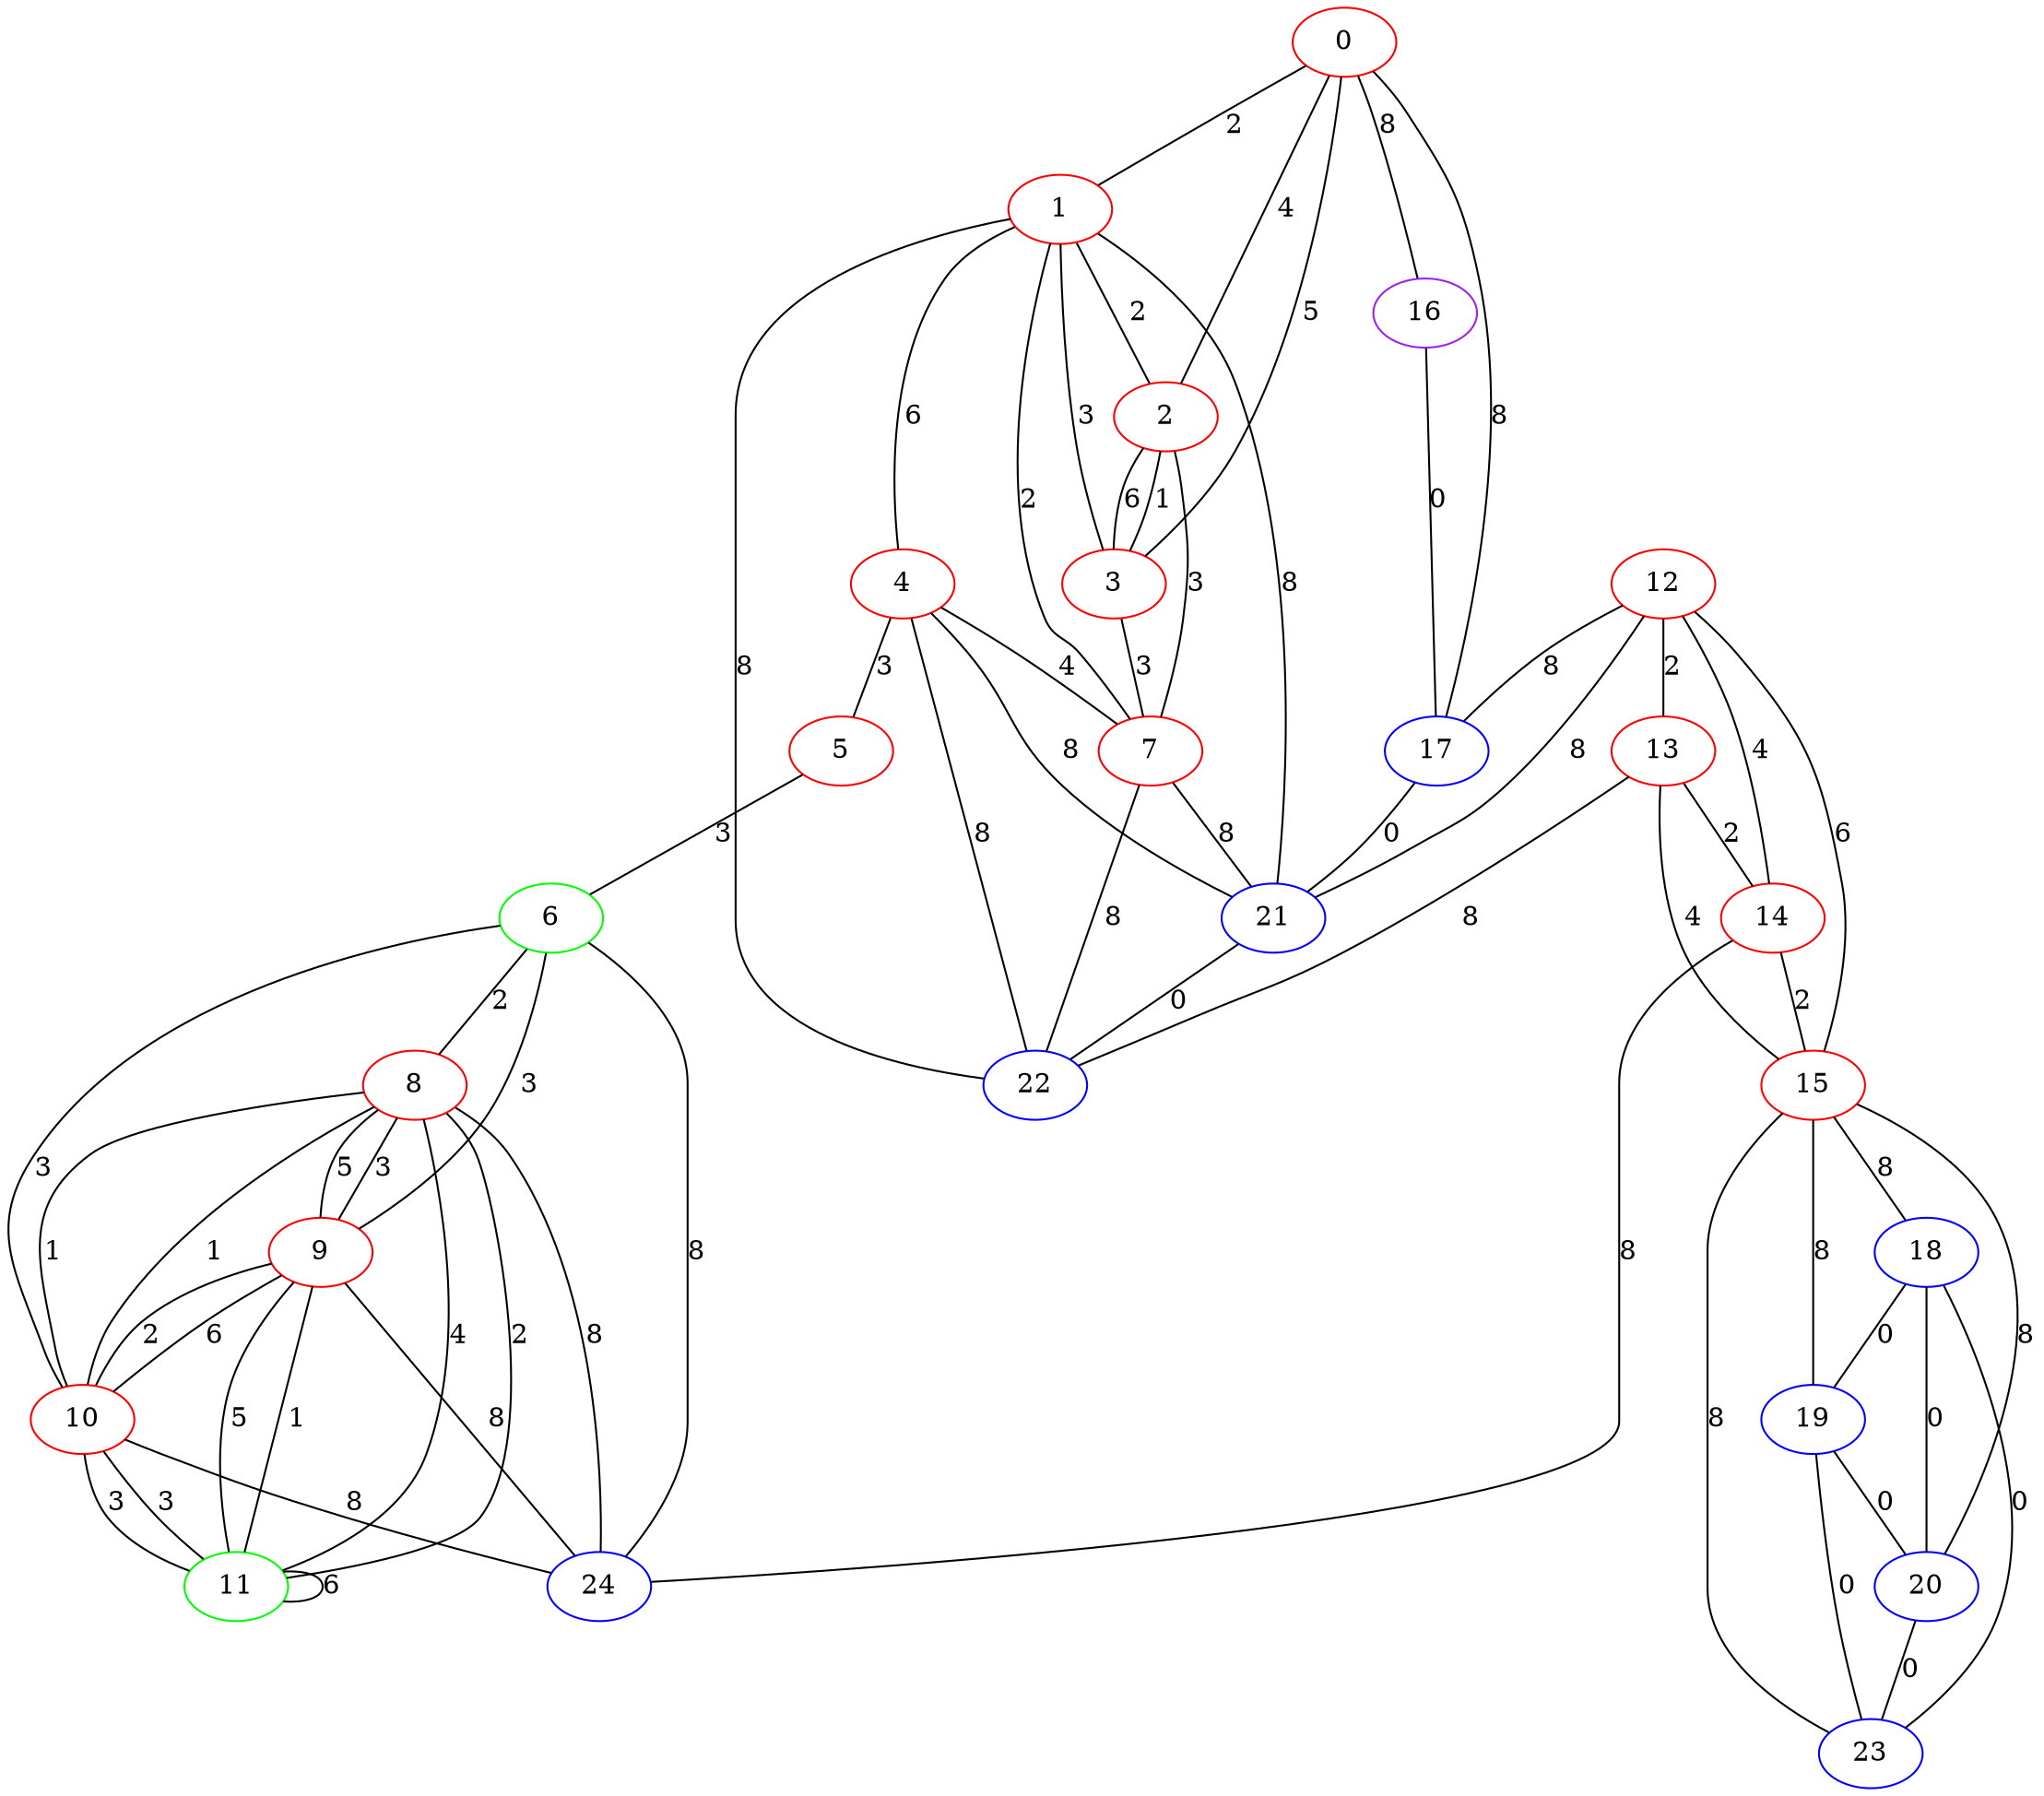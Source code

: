 graph "" {
0 [color=red, weight=1];
1 [color=red, weight=1];
2 [color=red, weight=1];
3 [color=red, weight=1];
4 [color=red, weight=1];
5 [color=red, weight=1];
6 [color=green, weight=2];
7 [color=red, weight=1];
8 [color=red, weight=1];
9 [color=red, weight=1];
10 [color=red, weight=1];
11 [color=green, weight=2];
12 [color=red, weight=1];
13 [color=red, weight=1];
14 [color=red, weight=1];
15 [color=red, weight=1];
16 [color=purple, weight=4];
17 [color=blue, weight=3];
18 [color=blue, weight=3];
19 [color=blue, weight=3];
20 [color=blue, weight=3];
21 [color=blue, weight=3];
22 [color=blue, weight=3];
23 [color=blue, weight=3];
24 [color=blue, weight=3];
0 -- 16  [key=0, label=8];
0 -- 1  [key=0, label=2];
0 -- 2  [key=0, label=4];
0 -- 3  [key=0, label=5];
0 -- 17  [key=0, label=8];
1 -- 2  [key=0, label=2];
1 -- 3  [key=0, label=3];
1 -- 4  [key=0, label=6];
1 -- 7  [key=0, label=2];
1 -- 21  [key=0, label=8];
1 -- 22  [key=0, label=8];
2 -- 3  [key=0, label=1];
2 -- 3  [key=1, label=6];
2 -- 7  [key=0, label=3];
3 -- 7  [key=0, label=3];
4 -- 21  [key=0, label=8];
4 -- 5  [key=0, label=3];
4 -- 22  [key=0, label=8];
4 -- 7  [key=0, label=4];
5 -- 6  [key=0, label=3];
6 -- 8  [key=0, label=2];
6 -- 9  [key=0, label=3];
6 -- 10  [key=0, label=3];
6 -- 24  [key=0, label=8];
7 -- 21  [key=0, label=8];
7 -- 22  [key=0, label=8];
8 -- 24  [key=0, label=8];
8 -- 9  [key=0, label=3];
8 -- 9  [key=1, label=5];
8 -- 10  [key=0, label=1];
8 -- 10  [key=1, label=1];
8 -- 11  [key=0, label=2];
8 -- 11  [key=1, label=4];
9 -- 24  [key=0, label=8];
9 -- 10  [key=0, label=2];
9 -- 10  [key=1, label=6];
9 -- 11  [key=0, label=5];
9 -- 11  [key=1, label=1];
10 -- 11  [key=0, label=3];
10 -- 11  [key=1, label=3];
10 -- 24  [key=0, label=8];
11 -- 11  [key=0, label=6];
12 -- 17  [key=0, label=8];
12 -- 21  [key=0, label=8];
12 -- 13  [key=0, label=2];
12 -- 14  [key=0, label=4];
12 -- 15  [key=0, label=6];
13 -- 22  [key=0, label=8];
13 -- 14  [key=0, label=2];
13 -- 15  [key=0, label=4];
14 -- 24  [key=0, label=8];
14 -- 15  [key=0, label=2];
15 -- 18  [key=0, label=8];
15 -- 19  [key=0, label=8];
15 -- 20  [key=0, label=8];
15 -- 23  [key=0, label=8];
16 -- 17  [key=0, label=0];
17 -- 21  [key=0, label=0];
18 -- 19  [key=0, label=0];
18 -- 20  [key=0, label=0];
18 -- 23  [key=0, label=0];
19 -- 20  [key=0, label=0];
19 -- 23  [key=0, label=0];
20 -- 23  [key=0, label=0];
21 -- 22  [key=0, label=0];
}
